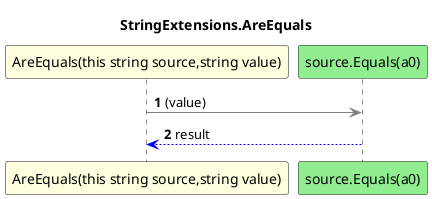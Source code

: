 @startuml StringExtensions.AreEquals
title StringExtensions.AreEquals
participant "AreEquals(this string source,string value)" as AreEquals_p0_p1 #LightYellow
participant "source.Equals(a0)" as source_Equals_a0 #LightGreen
autonumber
AreEquals_p0_p1 -[#grey]> source_Equals_a0 : (value)
source_Equals_a0 -[#blue]-> AreEquals_p0_p1 : result
@enduml
